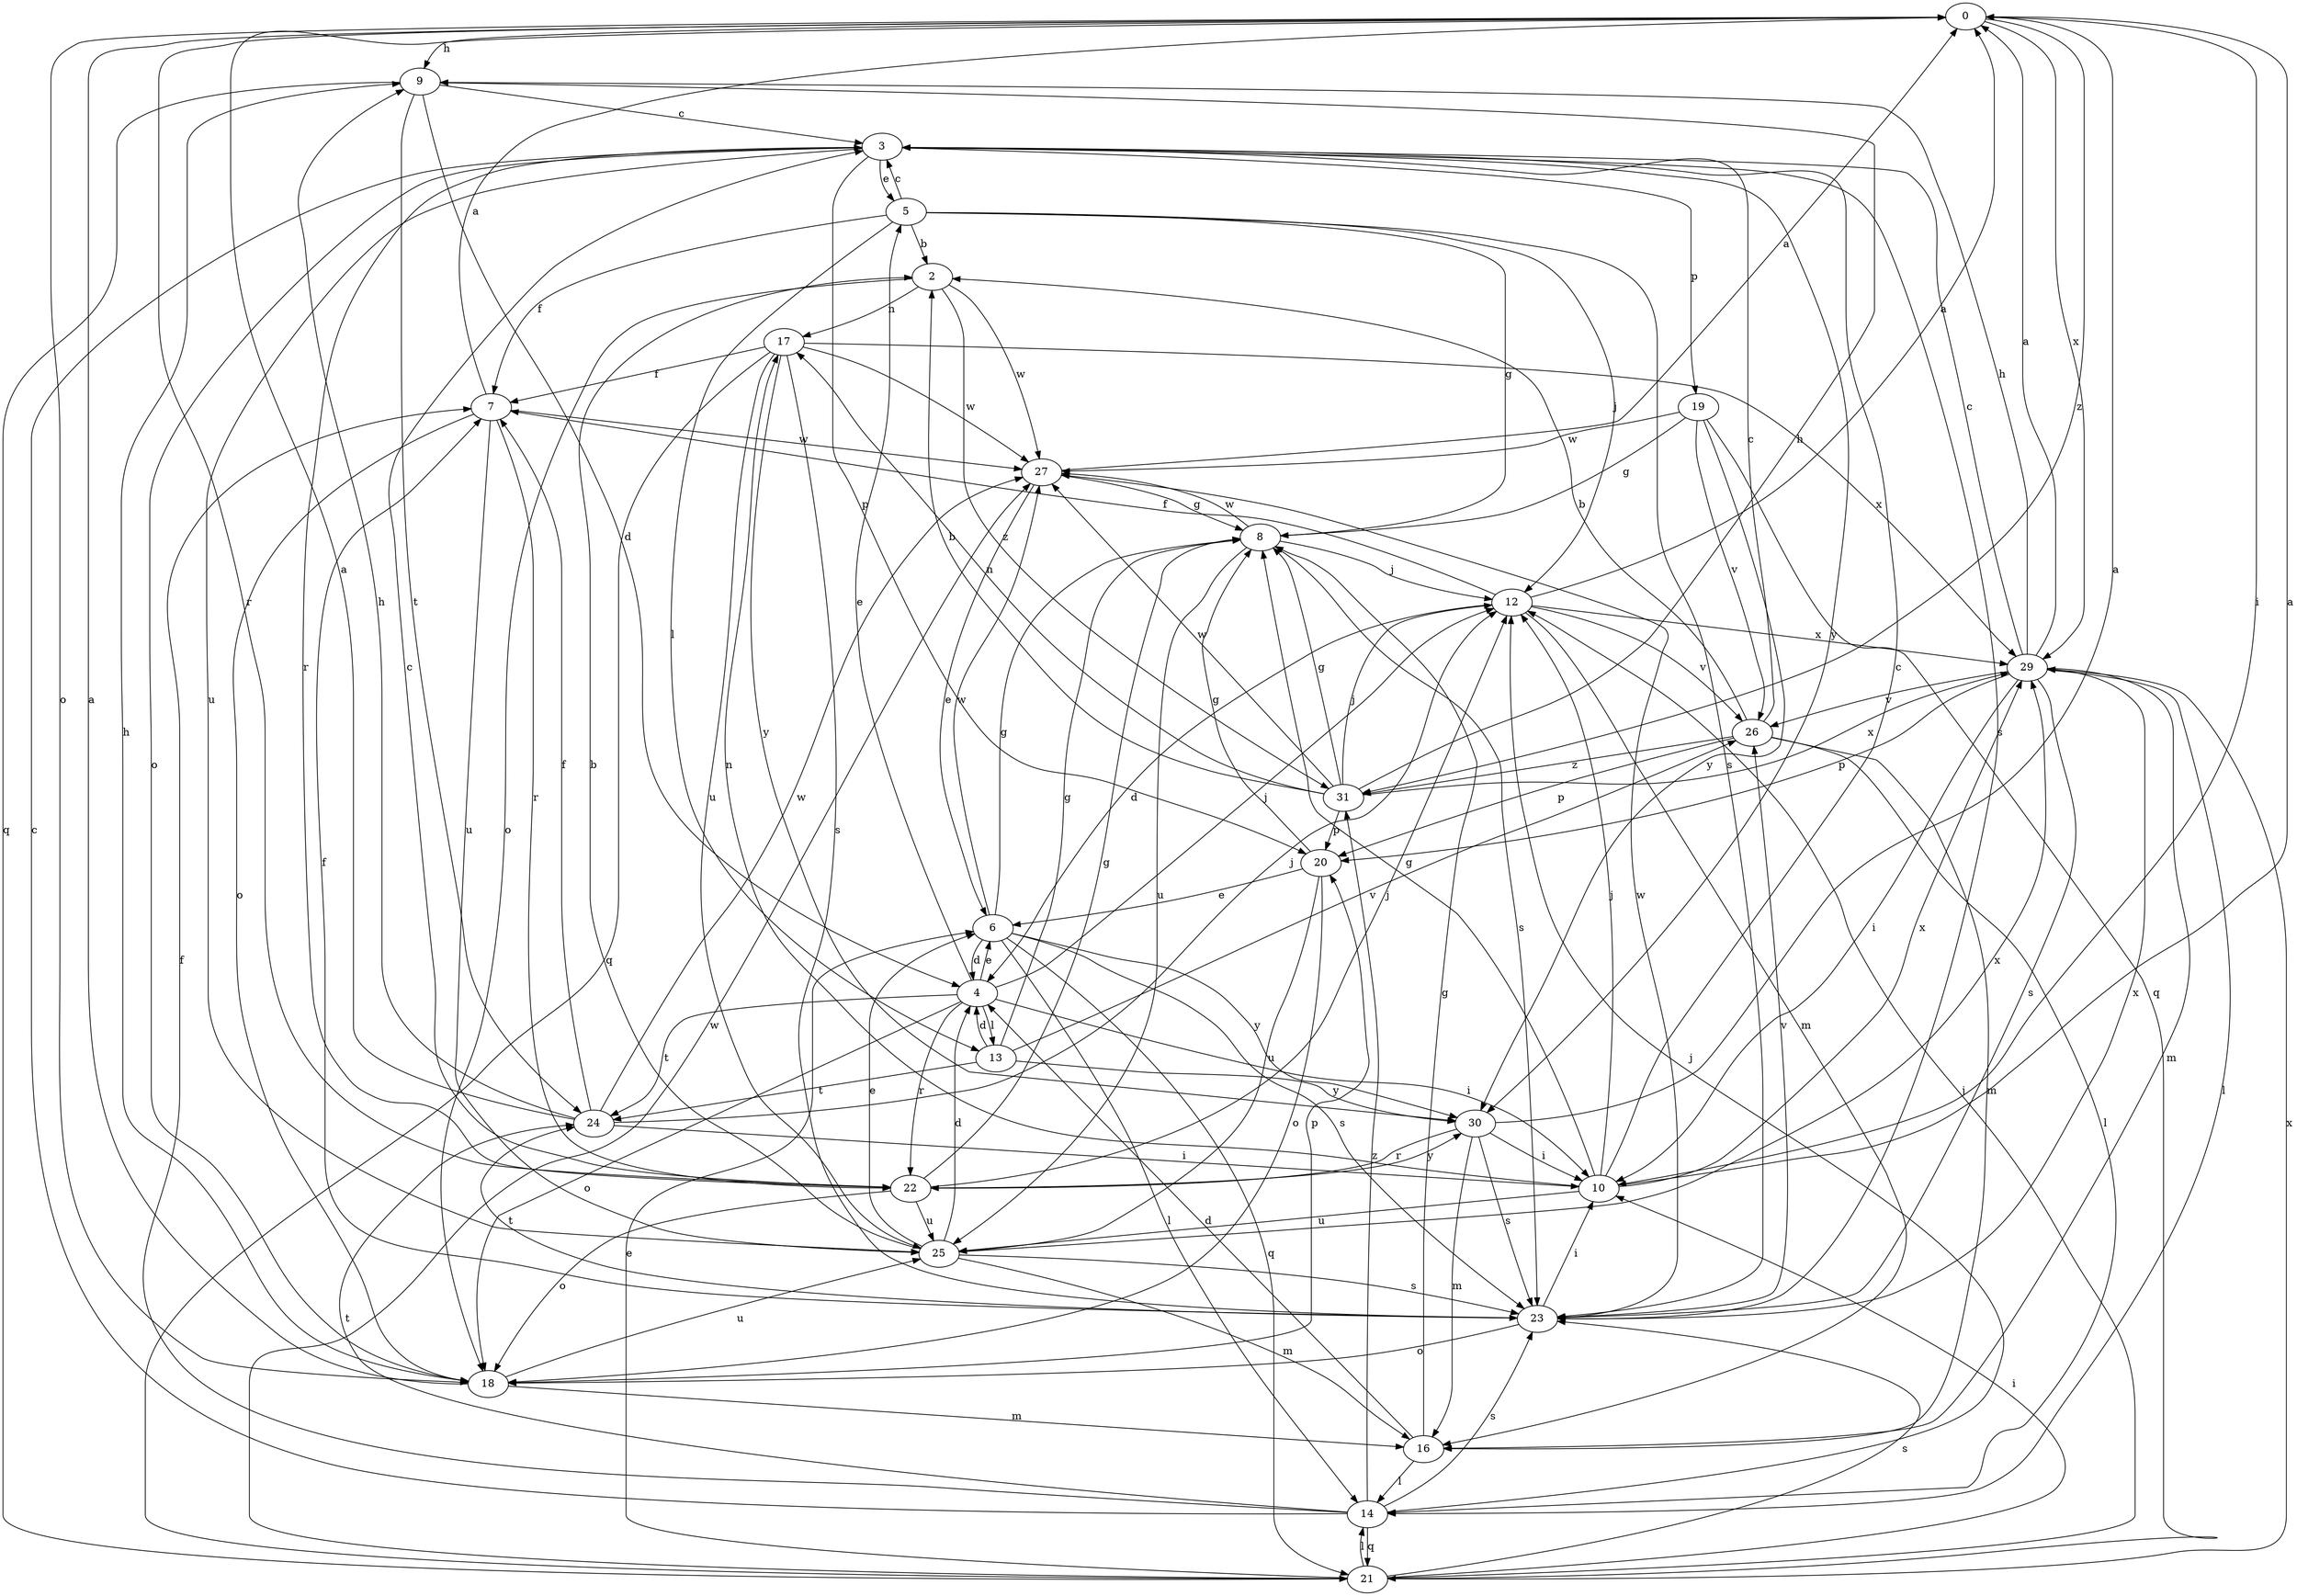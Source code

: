 strict digraph  {
0;
2;
3;
4;
5;
6;
7;
8;
9;
10;
12;
13;
14;
16;
17;
18;
19;
20;
21;
22;
23;
24;
25;
26;
27;
29;
30;
31;
0 -> 9  [label=h];
0 -> 10  [label=i];
0 -> 18  [label=o];
0 -> 22  [label=r];
0 -> 29  [label=x];
0 -> 31  [label=z];
2 -> 17  [label=n];
2 -> 18  [label=o];
2 -> 27  [label=w];
2 -> 31  [label=z];
3 -> 5  [label=e];
3 -> 18  [label=o];
3 -> 19  [label=p];
3 -> 20  [label=p];
3 -> 22  [label=r];
3 -> 23  [label=s];
3 -> 25  [label=u];
3 -> 30  [label=y];
4 -> 5  [label=e];
4 -> 6  [label=e];
4 -> 10  [label=i];
4 -> 12  [label=j];
4 -> 13  [label=l];
4 -> 18  [label=o];
4 -> 22  [label=r];
4 -> 24  [label=t];
5 -> 2  [label=b];
5 -> 3  [label=c];
5 -> 7  [label=f];
5 -> 8  [label=g];
5 -> 12  [label=j];
5 -> 13  [label=l];
5 -> 23  [label=s];
6 -> 4  [label=d];
6 -> 8  [label=g];
6 -> 14  [label=l];
6 -> 21  [label=q];
6 -> 23  [label=s];
6 -> 27  [label=w];
6 -> 30  [label=y];
7 -> 0  [label=a];
7 -> 18  [label=o];
7 -> 22  [label=r];
7 -> 25  [label=u];
7 -> 27  [label=w];
8 -> 12  [label=j];
8 -> 23  [label=s];
8 -> 25  [label=u];
8 -> 27  [label=w];
9 -> 3  [label=c];
9 -> 4  [label=d];
9 -> 21  [label=q];
9 -> 24  [label=t];
10 -> 0  [label=a];
10 -> 3  [label=c];
10 -> 8  [label=g];
10 -> 12  [label=j];
10 -> 17  [label=n];
10 -> 25  [label=u];
10 -> 29  [label=x];
12 -> 0  [label=a];
12 -> 4  [label=d];
12 -> 7  [label=f];
12 -> 16  [label=m];
12 -> 26  [label=v];
12 -> 29  [label=x];
13 -> 4  [label=d];
13 -> 8  [label=g];
13 -> 24  [label=t];
13 -> 26  [label=v];
13 -> 30  [label=y];
14 -> 3  [label=c];
14 -> 7  [label=f];
14 -> 12  [label=j];
14 -> 21  [label=q];
14 -> 23  [label=s];
14 -> 24  [label=t];
14 -> 31  [label=z];
16 -> 4  [label=d];
16 -> 8  [label=g];
16 -> 14  [label=l];
17 -> 7  [label=f];
17 -> 21  [label=q];
17 -> 23  [label=s];
17 -> 25  [label=u];
17 -> 27  [label=w];
17 -> 29  [label=x];
17 -> 30  [label=y];
18 -> 0  [label=a];
18 -> 9  [label=h];
18 -> 16  [label=m];
18 -> 20  [label=p];
18 -> 25  [label=u];
19 -> 8  [label=g];
19 -> 21  [label=q];
19 -> 26  [label=v];
19 -> 27  [label=w];
19 -> 30  [label=y];
20 -> 6  [label=e];
20 -> 8  [label=g];
20 -> 18  [label=o];
20 -> 25  [label=u];
21 -> 6  [label=e];
21 -> 10  [label=i];
21 -> 12  [label=j];
21 -> 14  [label=l];
21 -> 23  [label=s];
21 -> 27  [label=w];
21 -> 29  [label=x];
22 -> 3  [label=c];
22 -> 8  [label=g];
22 -> 12  [label=j];
22 -> 18  [label=o];
22 -> 25  [label=u];
22 -> 30  [label=y];
23 -> 7  [label=f];
23 -> 10  [label=i];
23 -> 18  [label=o];
23 -> 24  [label=t];
23 -> 26  [label=v];
23 -> 27  [label=w];
23 -> 29  [label=x];
24 -> 0  [label=a];
24 -> 7  [label=f];
24 -> 9  [label=h];
24 -> 10  [label=i];
24 -> 12  [label=j];
24 -> 27  [label=w];
25 -> 2  [label=b];
25 -> 4  [label=d];
25 -> 6  [label=e];
25 -> 16  [label=m];
25 -> 23  [label=s];
25 -> 29  [label=x];
26 -> 2  [label=b];
26 -> 3  [label=c];
26 -> 14  [label=l];
26 -> 16  [label=m];
26 -> 20  [label=p];
26 -> 31  [label=z];
27 -> 0  [label=a];
27 -> 6  [label=e];
27 -> 8  [label=g];
29 -> 0  [label=a];
29 -> 3  [label=c];
29 -> 9  [label=h];
29 -> 10  [label=i];
29 -> 14  [label=l];
29 -> 16  [label=m];
29 -> 20  [label=p];
29 -> 23  [label=s];
29 -> 26  [label=v];
30 -> 0  [label=a];
30 -> 10  [label=i];
30 -> 16  [label=m];
30 -> 22  [label=r];
30 -> 23  [label=s];
31 -> 2  [label=b];
31 -> 8  [label=g];
31 -> 9  [label=h];
31 -> 12  [label=j];
31 -> 17  [label=n];
31 -> 20  [label=p];
31 -> 27  [label=w];
31 -> 29  [label=x];
}
